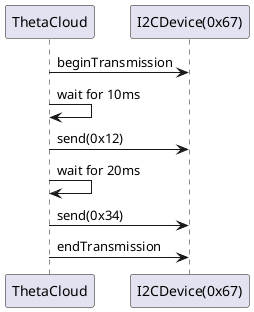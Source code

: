 @startuml
participant ThetaCloud
participant I2CDevice as "I2CDevice(0x67)"

ThetaCloud -> I2CDevice: beginTransmission
ThetaCloud -> ThetaCloud: wait for 10ms
ThetaCloud -> I2CDevice: send(0x12)
ThetaCloud -> ThetaCloud: wait for 20ms
ThetaCloud -> I2CDevice: send(0x34)
ThetaCloud -> I2CDevice: endTransmission
@enduml
